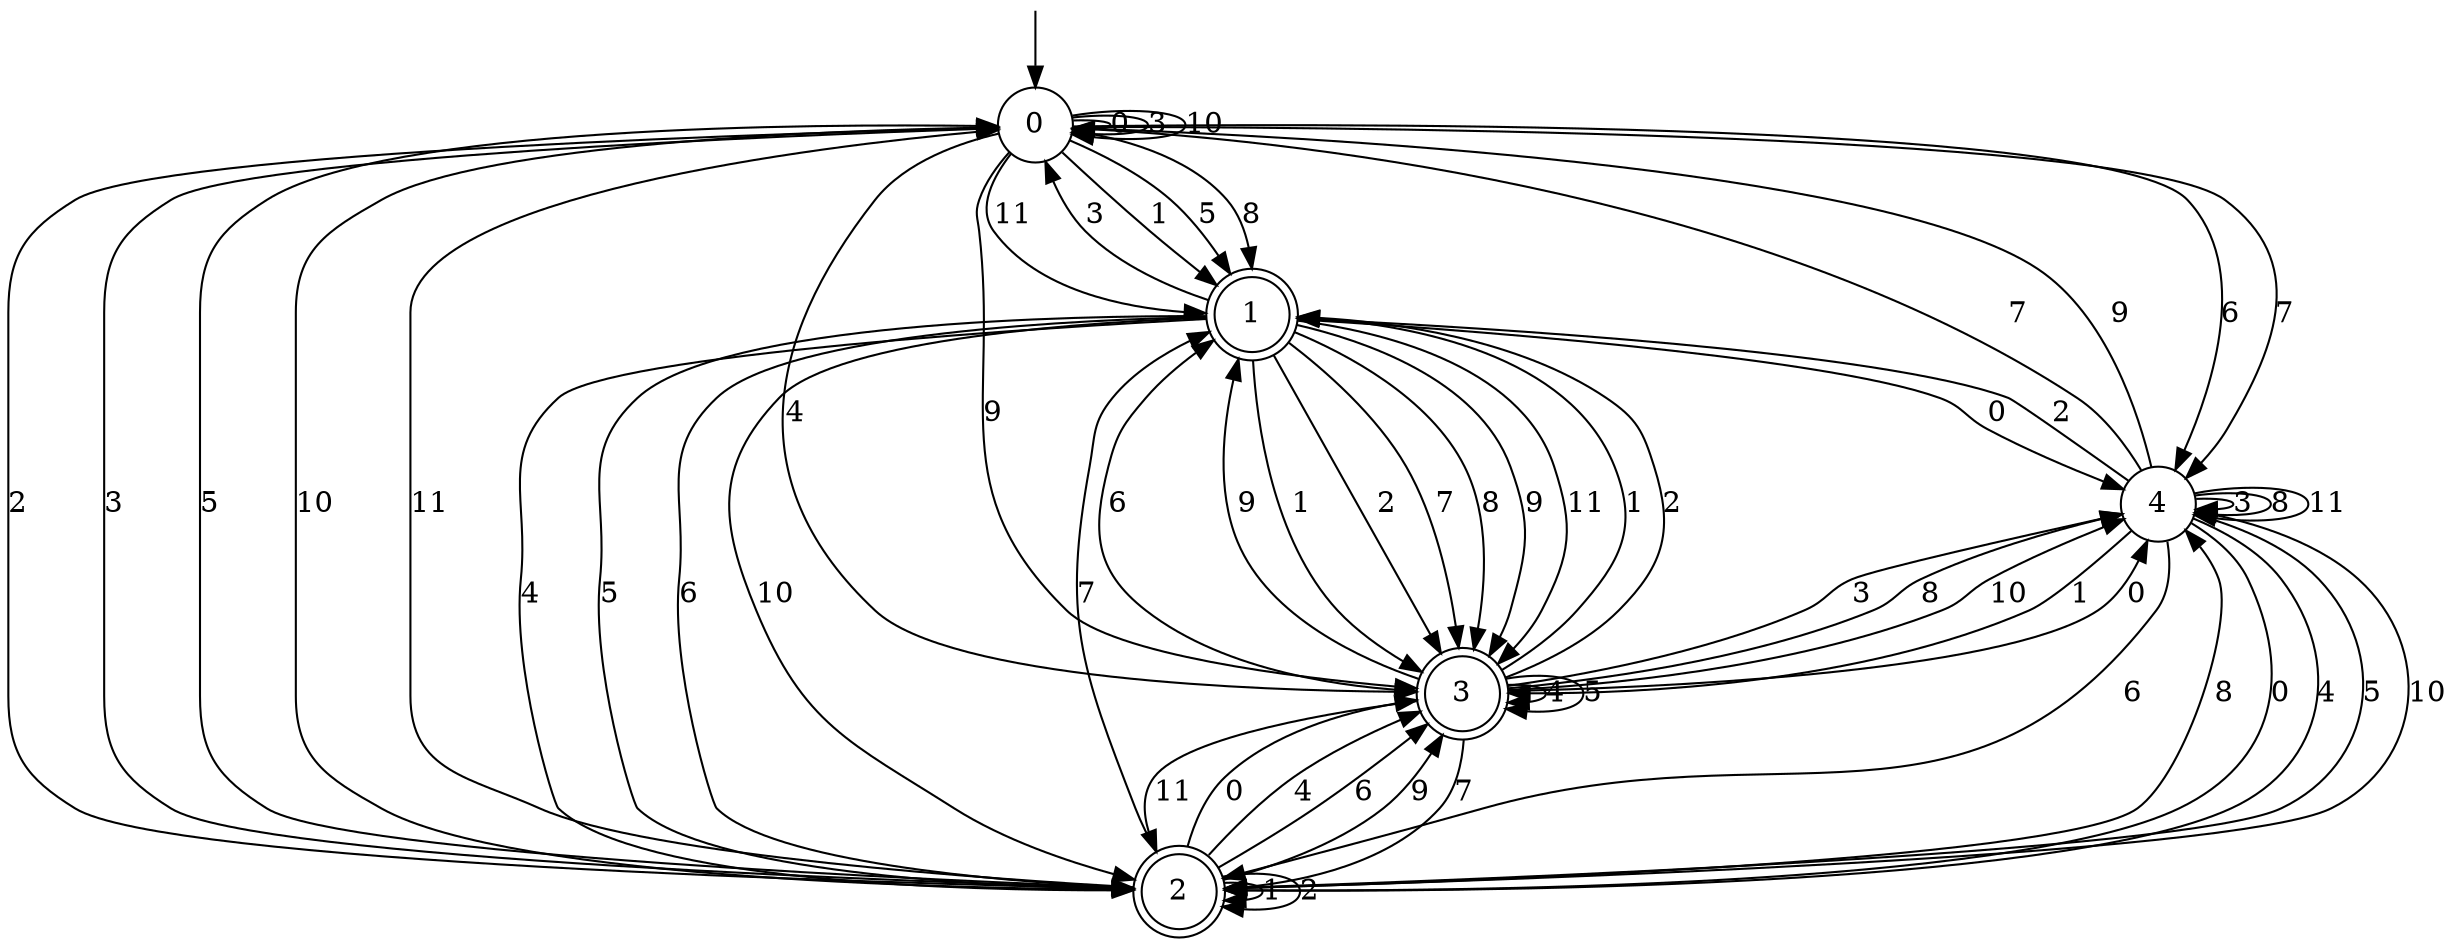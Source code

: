 digraph g {

	s0 [shape="circle" label="0"];
	s1 [shape="doublecircle" label="1"];
	s2 [shape="doublecircle" label="2"];
	s3 [shape="doublecircle" label="3"];
	s4 [shape="circle" label="4"];
	s0 -> s0 [label="0"];
	s0 -> s1 [label="1"];
	s0 -> s2 [label="2"];
	s0 -> s0 [label="3"];
	s0 -> s3 [label="4"];
	s0 -> s1 [label="5"];
	s0 -> s4 [label="6"];
	s0 -> s4 [label="7"];
	s0 -> s1 [label="8"];
	s0 -> s3 [label="9"];
	s0 -> s0 [label="10"];
	s0 -> s1 [label="11"];
	s1 -> s4 [label="0"];
	s1 -> s3 [label="1"];
	s1 -> s3 [label="2"];
	s1 -> s0 [label="3"];
	s1 -> s2 [label="4"];
	s1 -> s2 [label="5"];
	s1 -> s2 [label="6"];
	s1 -> s3 [label="7"];
	s1 -> s3 [label="8"];
	s1 -> s3 [label="9"];
	s1 -> s2 [label="10"];
	s1 -> s3 [label="11"];
	s2 -> s3 [label="0"];
	s2 -> s2 [label="1"];
	s2 -> s2 [label="2"];
	s2 -> s0 [label="3"];
	s2 -> s3 [label="4"];
	s2 -> s0 [label="5"];
	s2 -> s3 [label="6"];
	s2 -> s1 [label="7"];
	s2 -> s4 [label="8"];
	s2 -> s3 [label="9"];
	s2 -> s0 [label="10"];
	s2 -> s0 [label="11"];
	s3 -> s4 [label="0"];
	s3 -> s1 [label="1"];
	s3 -> s1 [label="2"];
	s3 -> s4 [label="3"];
	s3 -> s3 [label="4"];
	s3 -> s3 [label="5"];
	s3 -> s1 [label="6"];
	s3 -> s2 [label="7"];
	s3 -> s4 [label="8"];
	s3 -> s1 [label="9"];
	s3 -> s4 [label="10"];
	s3 -> s2 [label="11"];
	s4 -> s2 [label="0"];
	s4 -> s3 [label="1"];
	s4 -> s1 [label="2"];
	s4 -> s4 [label="3"];
	s4 -> s2 [label="4"];
	s4 -> s2 [label="5"];
	s4 -> s2 [label="6"];
	s4 -> s0 [label="7"];
	s4 -> s4 [label="8"];
	s4 -> s0 [label="9"];
	s4 -> s2 [label="10"];
	s4 -> s4 [label="11"];

__start0 [label="" shape="none" width="0" height="0"];
__start0 -> s0;

}
